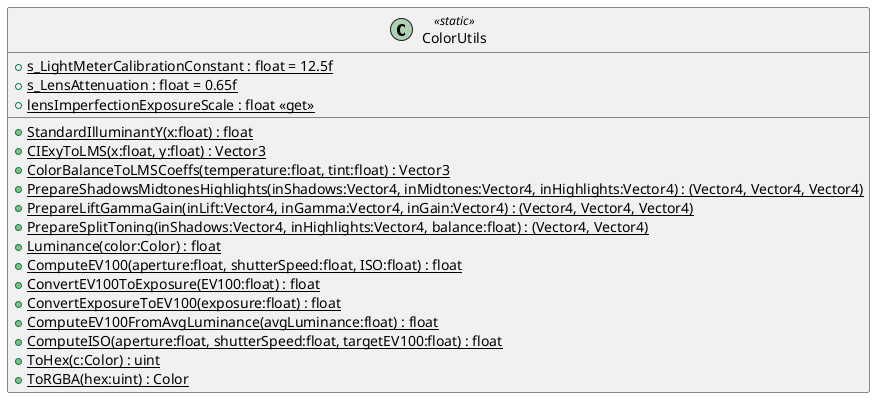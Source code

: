 @startuml
class ColorUtils <<static>> {
    {static} + s_LightMeterCalibrationConstant : float = 12.5f
    {static} + s_LensAttenuation : float = 0.65f
    {static} + lensImperfectionExposureScale : float <<get>>
    + {static} StandardIlluminantY(x:float) : float
    + {static} CIExyToLMS(x:float, y:float) : Vector3
    + {static} ColorBalanceToLMSCoeffs(temperature:float, tint:float) : Vector3
    + {static} PrepareShadowsMidtonesHighlights(inShadows:Vector4, inMidtones:Vector4, inHighlights:Vector4) : (Vector4, Vector4, Vector4)
    + {static} PrepareLiftGammaGain(inLift:Vector4, inGamma:Vector4, inGain:Vector4) : (Vector4, Vector4, Vector4)
    + {static} PrepareSplitToning(inShadows:Vector4, inHighlights:Vector4, balance:float) : (Vector4, Vector4)
    + {static} Luminance(color:Color) : float
    + {static} ComputeEV100(aperture:float, shutterSpeed:float, ISO:float) : float
    + {static} ConvertEV100ToExposure(EV100:float) : float
    + {static} ConvertExposureToEV100(exposure:float) : float
    + {static} ComputeEV100FromAvgLuminance(avgLuminance:float) : float
    + {static} ComputeISO(aperture:float, shutterSpeed:float, targetEV100:float) : float
    + {static} ToHex(c:Color) : uint
    + {static} ToRGBA(hex:uint) : Color
}
@enduml
